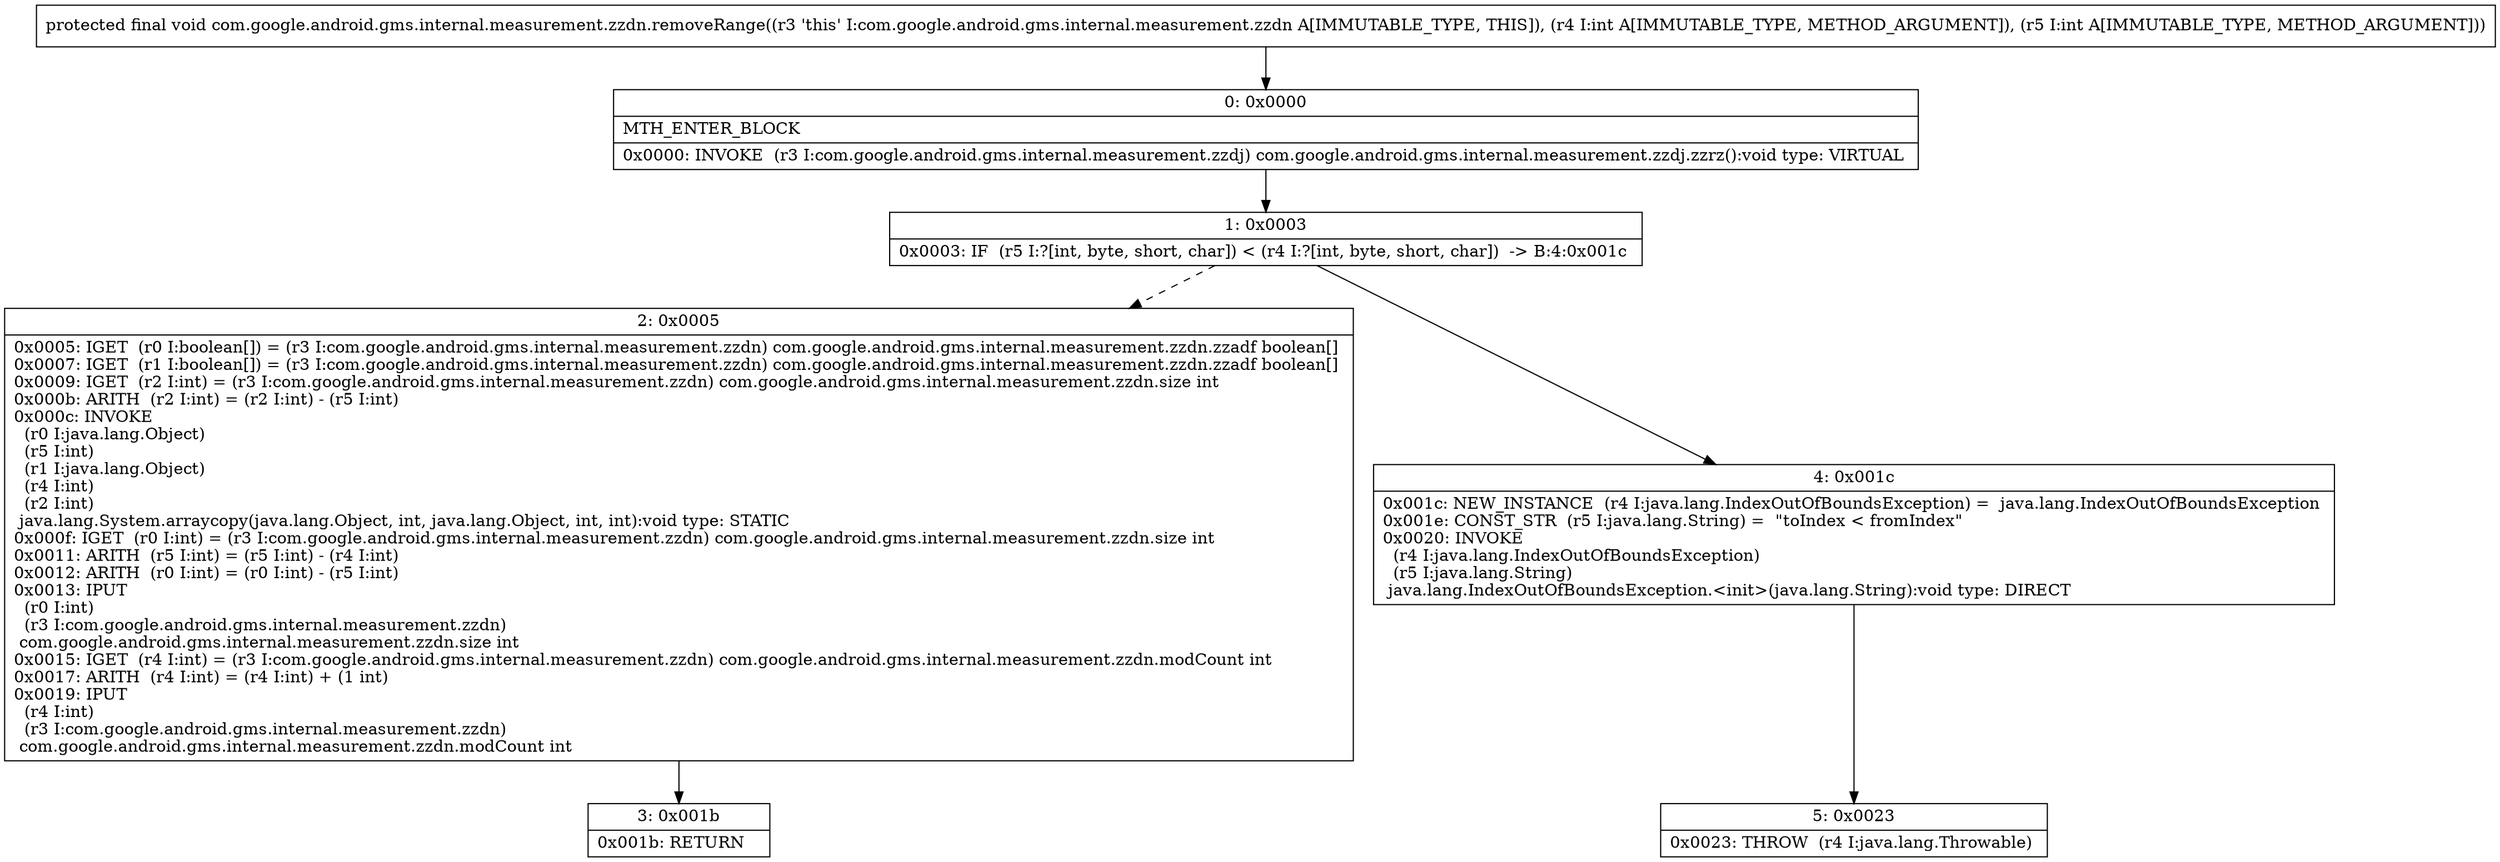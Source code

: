 digraph "CFG forcom.google.android.gms.internal.measurement.zzdn.removeRange(II)V" {
Node_0 [shape=record,label="{0\:\ 0x0000|MTH_ENTER_BLOCK\l|0x0000: INVOKE  (r3 I:com.google.android.gms.internal.measurement.zzdj) com.google.android.gms.internal.measurement.zzdj.zzrz():void type: VIRTUAL \l}"];
Node_1 [shape=record,label="{1\:\ 0x0003|0x0003: IF  (r5 I:?[int, byte, short, char]) \< (r4 I:?[int, byte, short, char])  \-\> B:4:0x001c \l}"];
Node_2 [shape=record,label="{2\:\ 0x0005|0x0005: IGET  (r0 I:boolean[]) = (r3 I:com.google.android.gms.internal.measurement.zzdn) com.google.android.gms.internal.measurement.zzdn.zzadf boolean[] \l0x0007: IGET  (r1 I:boolean[]) = (r3 I:com.google.android.gms.internal.measurement.zzdn) com.google.android.gms.internal.measurement.zzdn.zzadf boolean[] \l0x0009: IGET  (r2 I:int) = (r3 I:com.google.android.gms.internal.measurement.zzdn) com.google.android.gms.internal.measurement.zzdn.size int \l0x000b: ARITH  (r2 I:int) = (r2 I:int) \- (r5 I:int) \l0x000c: INVOKE  \l  (r0 I:java.lang.Object)\l  (r5 I:int)\l  (r1 I:java.lang.Object)\l  (r4 I:int)\l  (r2 I:int)\l java.lang.System.arraycopy(java.lang.Object, int, java.lang.Object, int, int):void type: STATIC \l0x000f: IGET  (r0 I:int) = (r3 I:com.google.android.gms.internal.measurement.zzdn) com.google.android.gms.internal.measurement.zzdn.size int \l0x0011: ARITH  (r5 I:int) = (r5 I:int) \- (r4 I:int) \l0x0012: ARITH  (r0 I:int) = (r0 I:int) \- (r5 I:int) \l0x0013: IPUT  \l  (r0 I:int)\l  (r3 I:com.google.android.gms.internal.measurement.zzdn)\l com.google.android.gms.internal.measurement.zzdn.size int \l0x0015: IGET  (r4 I:int) = (r3 I:com.google.android.gms.internal.measurement.zzdn) com.google.android.gms.internal.measurement.zzdn.modCount int \l0x0017: ARITH  (r4 I:int) = (r4 I:int) + (1 int) \l0x0019: IPUT  \l  (r4 I:int)\l  (r3 I:com.google.android.gms.internal.measurement.zzdn)\l com.google.android.gms.internal.measurement.zzdn.modCount int \l}"];
Node_3 [shape=record,label="{3\:\ 0x001b|0x001b: RETURN   \l}"];
Node_4 [shape=record,label="{4\:\ 0x001c|0x001c: NEW_INSTANCE  (r4 I:java.lang.IndexOutOfBoundsException) =  java.lang.IndexOutOfBoundsException \l0x001e: CONST_STR  (r5 I:java.lang.String) =  \"toIndex \< fromIndex\" \l0x0020: INVOKE  \l  (r4 I:java.lang.IndexOutOfBoundsException)\l  (r5 I:java.lang.String)\l java.lang.IndexOutOfBoundsException.\<init\>(java.lang.String):void type: DIRECT \l}"];
Node_5 [shape=record,label="{5\:\ 0x0023|0x0023: THROW  (r4 I:java.lang.Throwable) \l}"];
MethodNode[shape=record,label="{protected final void com.google.android.gms.internal.measurement.zzdn.removeRange((r3 'this' I:com.google.android.gms.internal.measurement.zzdn A[IMMUTABLE_TYPE, THIS]), (r4 I:int A[IMMUTABLE_TYPE, METHOD_ARGUMENT]), (r5 I:int A[IMMUTABLE_TYPE, METHOD_ARGUMENT])) }"];
MethodNode -> Node_0;
Node_0 -> Node_1;
Node_1 -> Node_2[style=dashed];
Node_1 -> Node_4;
Node_2 -> Node_3;
Node_4 -> Node_5;
}

